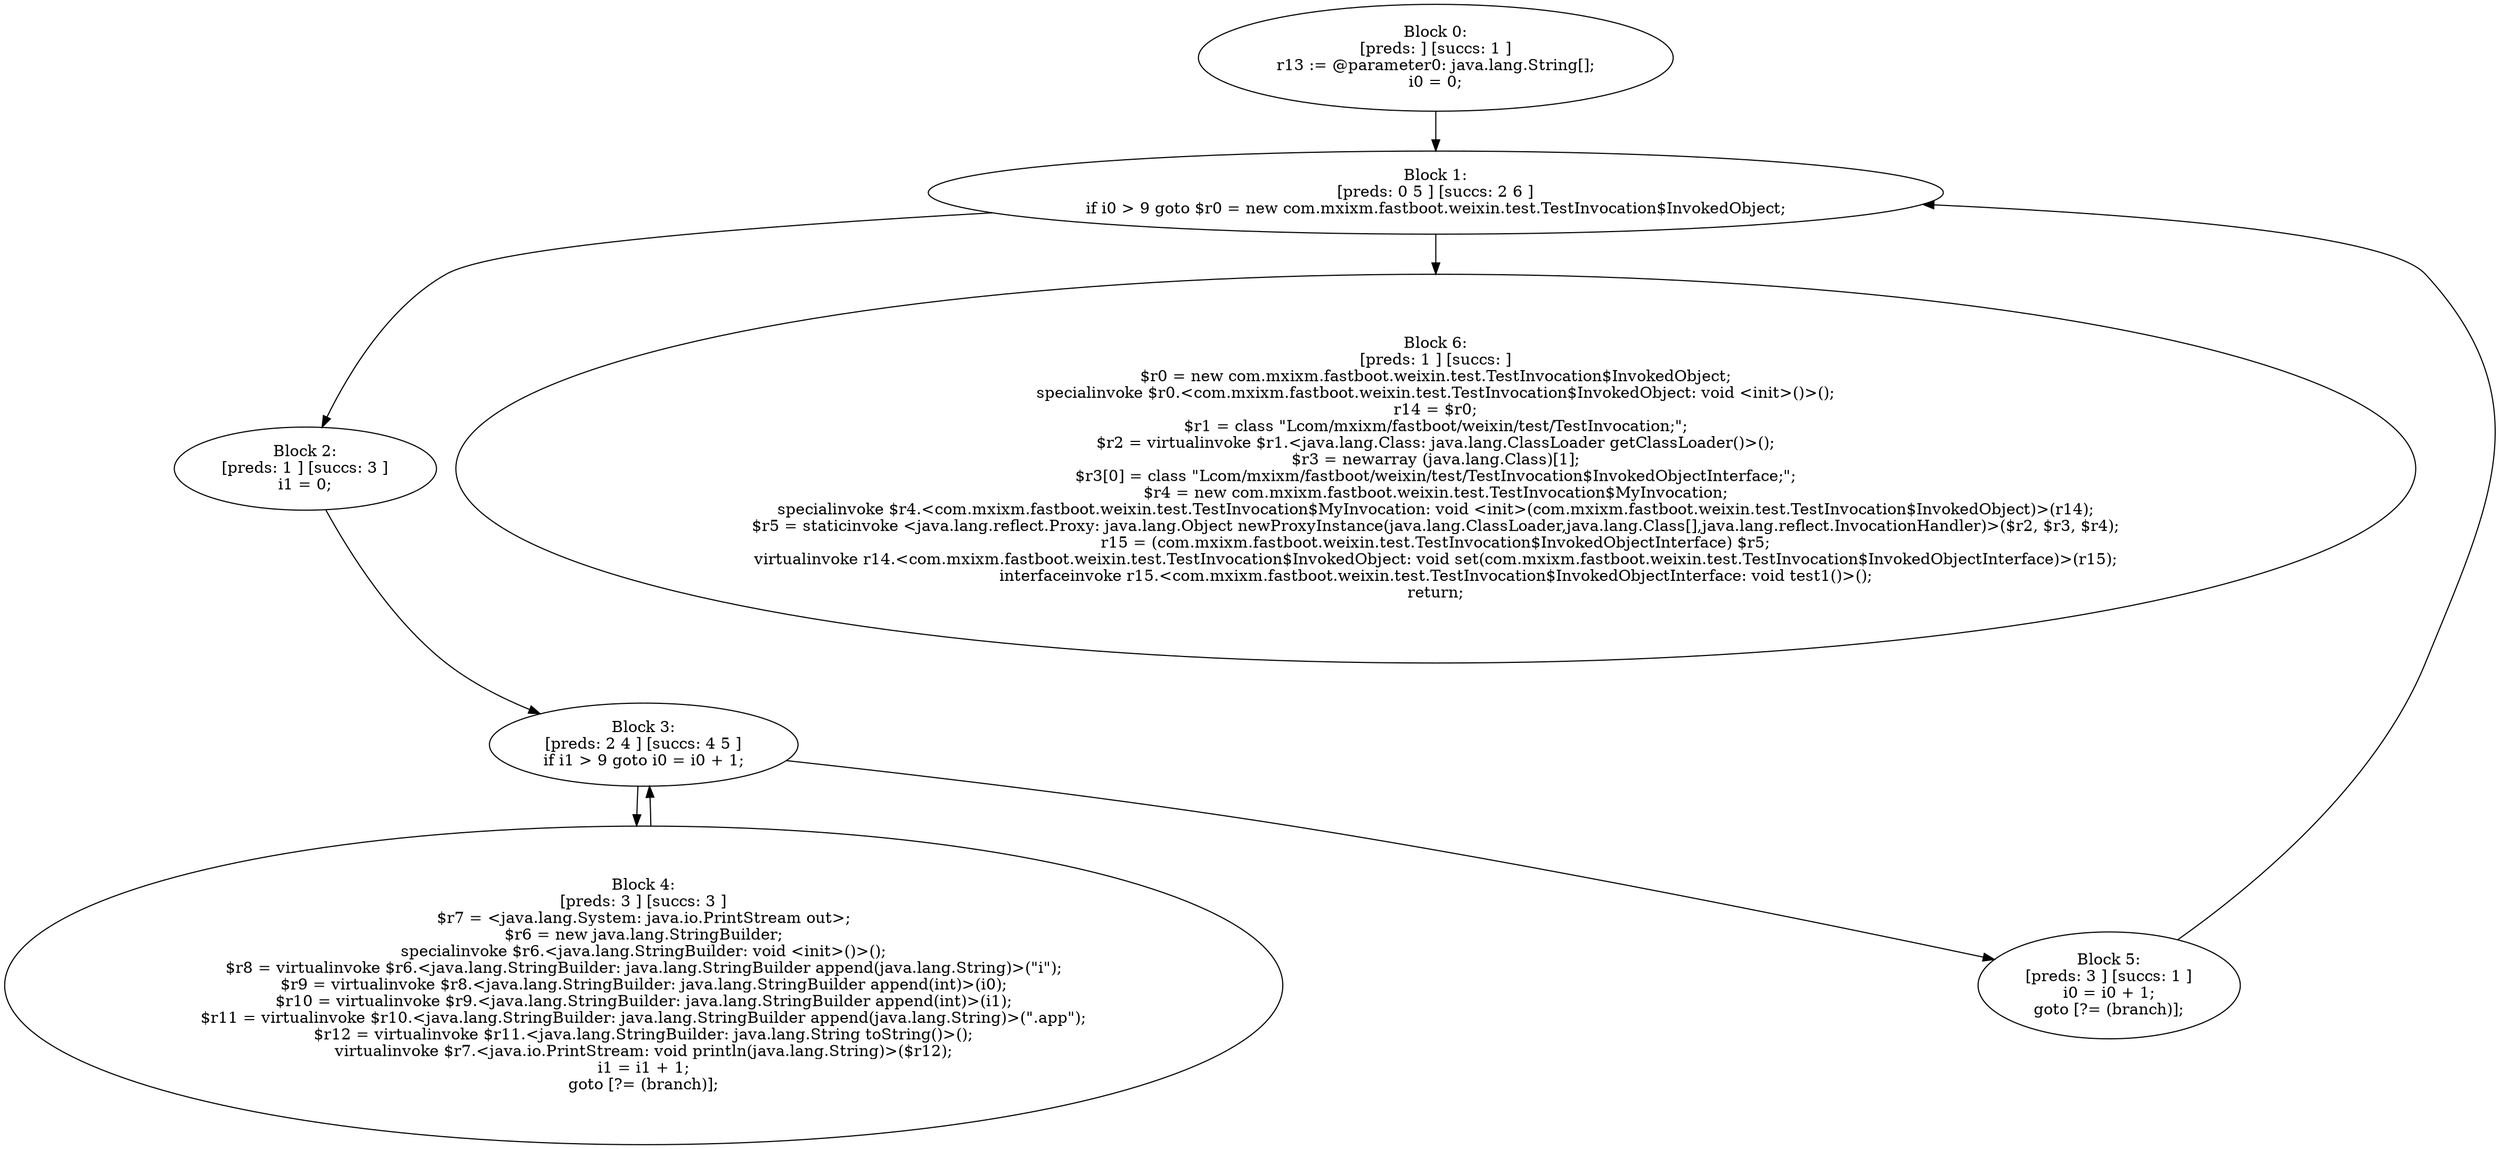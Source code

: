digraph "unitGraph" {
    "Block 0:
[preds: ] [succs: 1 ]
r13 := @parameter0: java.lang.String[];
i0 = 0;
"
    "Block 1:
[preds: 0 5 ] [succs: 2 6 ]
if i0 > 9 goto $r0 = new com.mxixm.fastboot.weixin.test.TestInvocation$InvokedObject;
"
    "Block 2:
[preds: 1 ] [succs: 3 ]
i1 = 0;
"
    "Block 3:
[preds: 2 4 ] [succs: 4 5 ]
if i1 > 9 goto i0 = i0 + 1;
"
    "Block 4:
[preds: 3 ] [succs: 3 ]
$r7 = <java.lang.System: java.io.PrintStream out>;
$r6 = new java.lang.StringBuilder;
specialinvoke $r6.<java.lang.StringBuilder: void <init>()>();
$r8 = virtualinvoke $r6.<java.lang.StringBuilder: java.lang.StringBuilder append(java.lang.String)>(\"i\");
$r9 = virtualinvoke $r8.<java.lang.StringBuilder: java.lang.StringBuilder append(int)>(i0);
$r10 = virtualinvoke $r9.<java.lang.StringBuilder: java.lang.StringBuilder append(int)>(i1);
$r11 = virtualinvoke $r10.<java.lang.StringBuilder: java.lang.StringBuilder append(java.lang.String)>(\".app\");
$r12 = virtualinvoke $r11.<java.lang.StringBuilder: java.lang.String toString()>();
virtualinvoke $r7.<java.io.PrintStream: void println(java.lang.String)>($r12);
i1 = i1 + 1;
goto [?= (branch)];
"
    "Block 5:
[preds: 3 ] [succs: 1 ]
i0 = i0 + 1;
goto [?= (branch)];
"
    "Block 6:
[preds: 1 ] [succs: ]
$r0 = new com.mxixm.fastboot.weixin.test.TestInvocation$InvokedObject;
specialinvoke $r0.<com.mxixm.fastboot.weixin.test.TestInvocation$InvokedObject: void <init>()>();
r14 = $r0;
$r1 = class \"Lcom/mxixm/fastboot/weixin/test/TestInvocation;\";
$r2 = virtualinvoke $r1.<java.lang.Class: java.lang.ClassLoader getClassLoader()>();
$r3 = newarray (java.lang.Class)[1];
$r3[0] = class \"Lcom/mxixm/fastboot/weixin/test/TestInvocation$InvokedObjectInterface;\";
$r4 = new com.mxixm.fastboot.weixin.test.TestInvocation$MyInvocation;
specialinvoke $r4.<com.mxixm.fastboot.weixin.test.TestInvocation$MyInvocation: void <init>(com.mxixm.fastboot.weixin.test.TestInvocation$InvokedObject)>(r14);
$r5 = staticinvoke <java.lang.reflect.Proxy: java.lang.Object newProxyInstance(java.lang.ClassLoader,java.lang.Class[],java.lang.reflect.InvocationHandler)>($r2, $r3, $r4);
r15 = (com.mxixm.fastboot.weixin.test.TestInvocation$InvokedObjectInterface) $r5;
virtualinvoke r14.<com.mxixm.fastboot.weixin.test.TestInvocation$InvokedObject: void set(com.mxixm.fastboot.weixin.test.TestInvocation$InvokedObjectInterface)>(r15);
interfaceinvoke r15.<com.mxixm.fastboot.weixin.test.TestInvocation$InvokedObjectInterface: void test1()>();
return;
"
    "Block 0:
[preds: ] [succs: 1 ]
r13 := @parameter0: java.lang.String[];
i0 = 0;
"->"Block 1:
[preds: 0 5 ] [succs: 2 6 ]
if i0 > 9 goto $r0 = new com.mxixm.fastboot.weixin.test.TestInvocation$InvokedObject;
";
    "Block 1:
[preds: 0 5 ] [succs: 2 6 ]
if i0 > 9 goto $r0 = new com.mxixm.fastboot.weixin.test.TestInvocation$InvokedObject;
"->"Block 2:
[preds: 1 ] [succs: 3 ]
i1 = 0;
";
    "Block 1:
[preds: 0 5 ] [succs: 2 6 ]
if i0 > 9 goto $r0 = new com.mxixm.fastboot.weixin.test.TestInvocation$InvokedObject;
"->"Block 6:
[preds: 1 ] [succs: ]
$r0 = new com.mxixm.fastboot.weixin.test.TestInvocation$InvokedObject;
specialinvoke $r0.<com.mxixm.fastboot.weixin.test.TestInvocation$InvokedObject: void <init>()>();
r14 = $r0;
$r1 = class \"Lcom/mxixm/fastboot/weixin/test/TestInvocation;\";
$r2 = virtualinvoke $r1.<java.lang.Class: java.lang.ClassLoader getClassLoader()>();
$r3 = newarray (java.lang.Class)[1];
$r3[0] = class \"Lcom/mxixm/fastboot/weixin/test/TestInvocation$InvokedObjectInterface;\";
$r4 = new com.mxixm.fastboot.weixin.test.TestInvocation$MyInvocation;
specialinvoke $r4.<com.mxixm.fastboot.weixin.test.TestInvocation$MyInvocation: void <init>(com.mxixm.fastboot.weixin.test.TestInvocation$InvokedObject)>(r14);
$r5 = staticinvoke <java.lang.reflect.Proxy: java.lang.Object newProxyInstance(java.lang.ClassLoader,java.lang.Class[],java.lang.reflect.InvocationHandler)>($r2, $r3, $r4);
r15 = (com.mxixm.fastboot.weixin.test.TestInvocation$InvokedObjectInterface) $r5;
virtualinvoke r14.<com.mxixm.fastboot.weixin.test.TestInvocation$InvokedObject: void set(com.mxixm.fastboot.weixin.test.TestInvocation$InvokedObjectInterface)>(r15);
interfaceinvoke r15.<com.mxixm.fastboot.weixin.test.TestInvocation$InvokedObjectInterface: void test1()>();
return;
";
    "Block 2:
[preds: 1 ] [succs: 3 ]
i1 = 0;
"->"Block 3:
[preds: 2 4 ] [succs: 4 5 ]
if i1 > 9 goto i0 = i0 + 1;
";
    "Block 3:
[preds: 2 4 ] [succs: 4 5 ]
if i1 > 9 goto i0 = i0 + 1;
"->"Block 4:
[preds: 3 ] [succs: 3 ]
$r7 = <java.lang.System: java.io.PrintStream out>;
$r6 = new java.lang.StringBuilder;
specialinvoke $r6.<java.lang.StringBuilder: void <init>()>();
$r8 = virtualinvoke $r6.<java.lang.StringBuilder: java.lang.StringBuilder append(java.lang.String)>(\"i\");
$r9 = virtualinvoke $r8.<java.lang.StringBuilder: java.lang.StringBuilder append(int)>(i0);
$r10 = virtualinvoke $r9.<java.lang.StringBuilder: java.lang.StringBuilder append(int)>(i1);
$r11 = virtualinvoke $r10.<java.lang.StringBuilder: java.lang.StringBuilder append(java.lang.String)>(\".app\");
$r12 = virtualinvoke $r11.<java.lang.StringBuilder: java.lang.String toString()>();
virtualinvoke $r7.<java.io.PrintStream: void println(java.lang.String)>($r12);
i1 = i1 + 1;
goto [?= (branch)];
";
    "Block 3:
[preds: 2 4 ] [succs: 4 5 ]
if i1 > 9 goto i0 = i0 + 1;
"->"Block 5:
[preds: 3 ] [succs: 1 ]
i0 = i0 + 1;
goto [?= (branch)];
";
    "Block 4:
[preds: 3 ] [succs: 3 ]
$r7 = <java.lang.System: java.io.PrintStream out>;
$r6 = new java.lang.StringBuilder;
specialinvoke $r6.<java.lang.StringBuilder: void <init>()>();
$r8 = virtualinvoke $r6.<java.lang.StringBuilder: java.lang.StringBuilder append(java.lang.String)>(\"i\");
$r9 = virtualinvoke $r8.<java.lang.StringBuilder: java.lang.StringBuilder append(int)>(i0);
$r10 = virtualinvoke $r9.<java.lang.StringBuilder: java.lang.StringBuilder append(int)>(i1);
$r11 = virtualinvoke $r10.<java.lang.StringBuilder: java.lang.StringBuilder append(java.lang.String)>(\".app\");
$r12 = virtualinvoke $r11.<java.lang.StringBuilder: java.lang.String toString()>();
virtualinvoke $r7.<java.io.PrintStream: void println(java.lang.String)>($r12);
i1 = i1 + 1;
goto [?= (branch)];
"->"Block 3:
[preds: 2 4 ] [succs: 4 5 ]
if i1 > 9 goto i0 = i0 + 1;
";
    "Block 5:
[preds: 3 ] [succs: 1 ]
i0 = i0 + 1;
goto [?= (branch)];
"->"Block 1:
[preds: 0 5 ] [succs: 2 6 ]
if i0 > 9 goto $r0 = new com.mxixm.fastboot.weixin.test.TestInvocation$InvokedObject;
";
}
